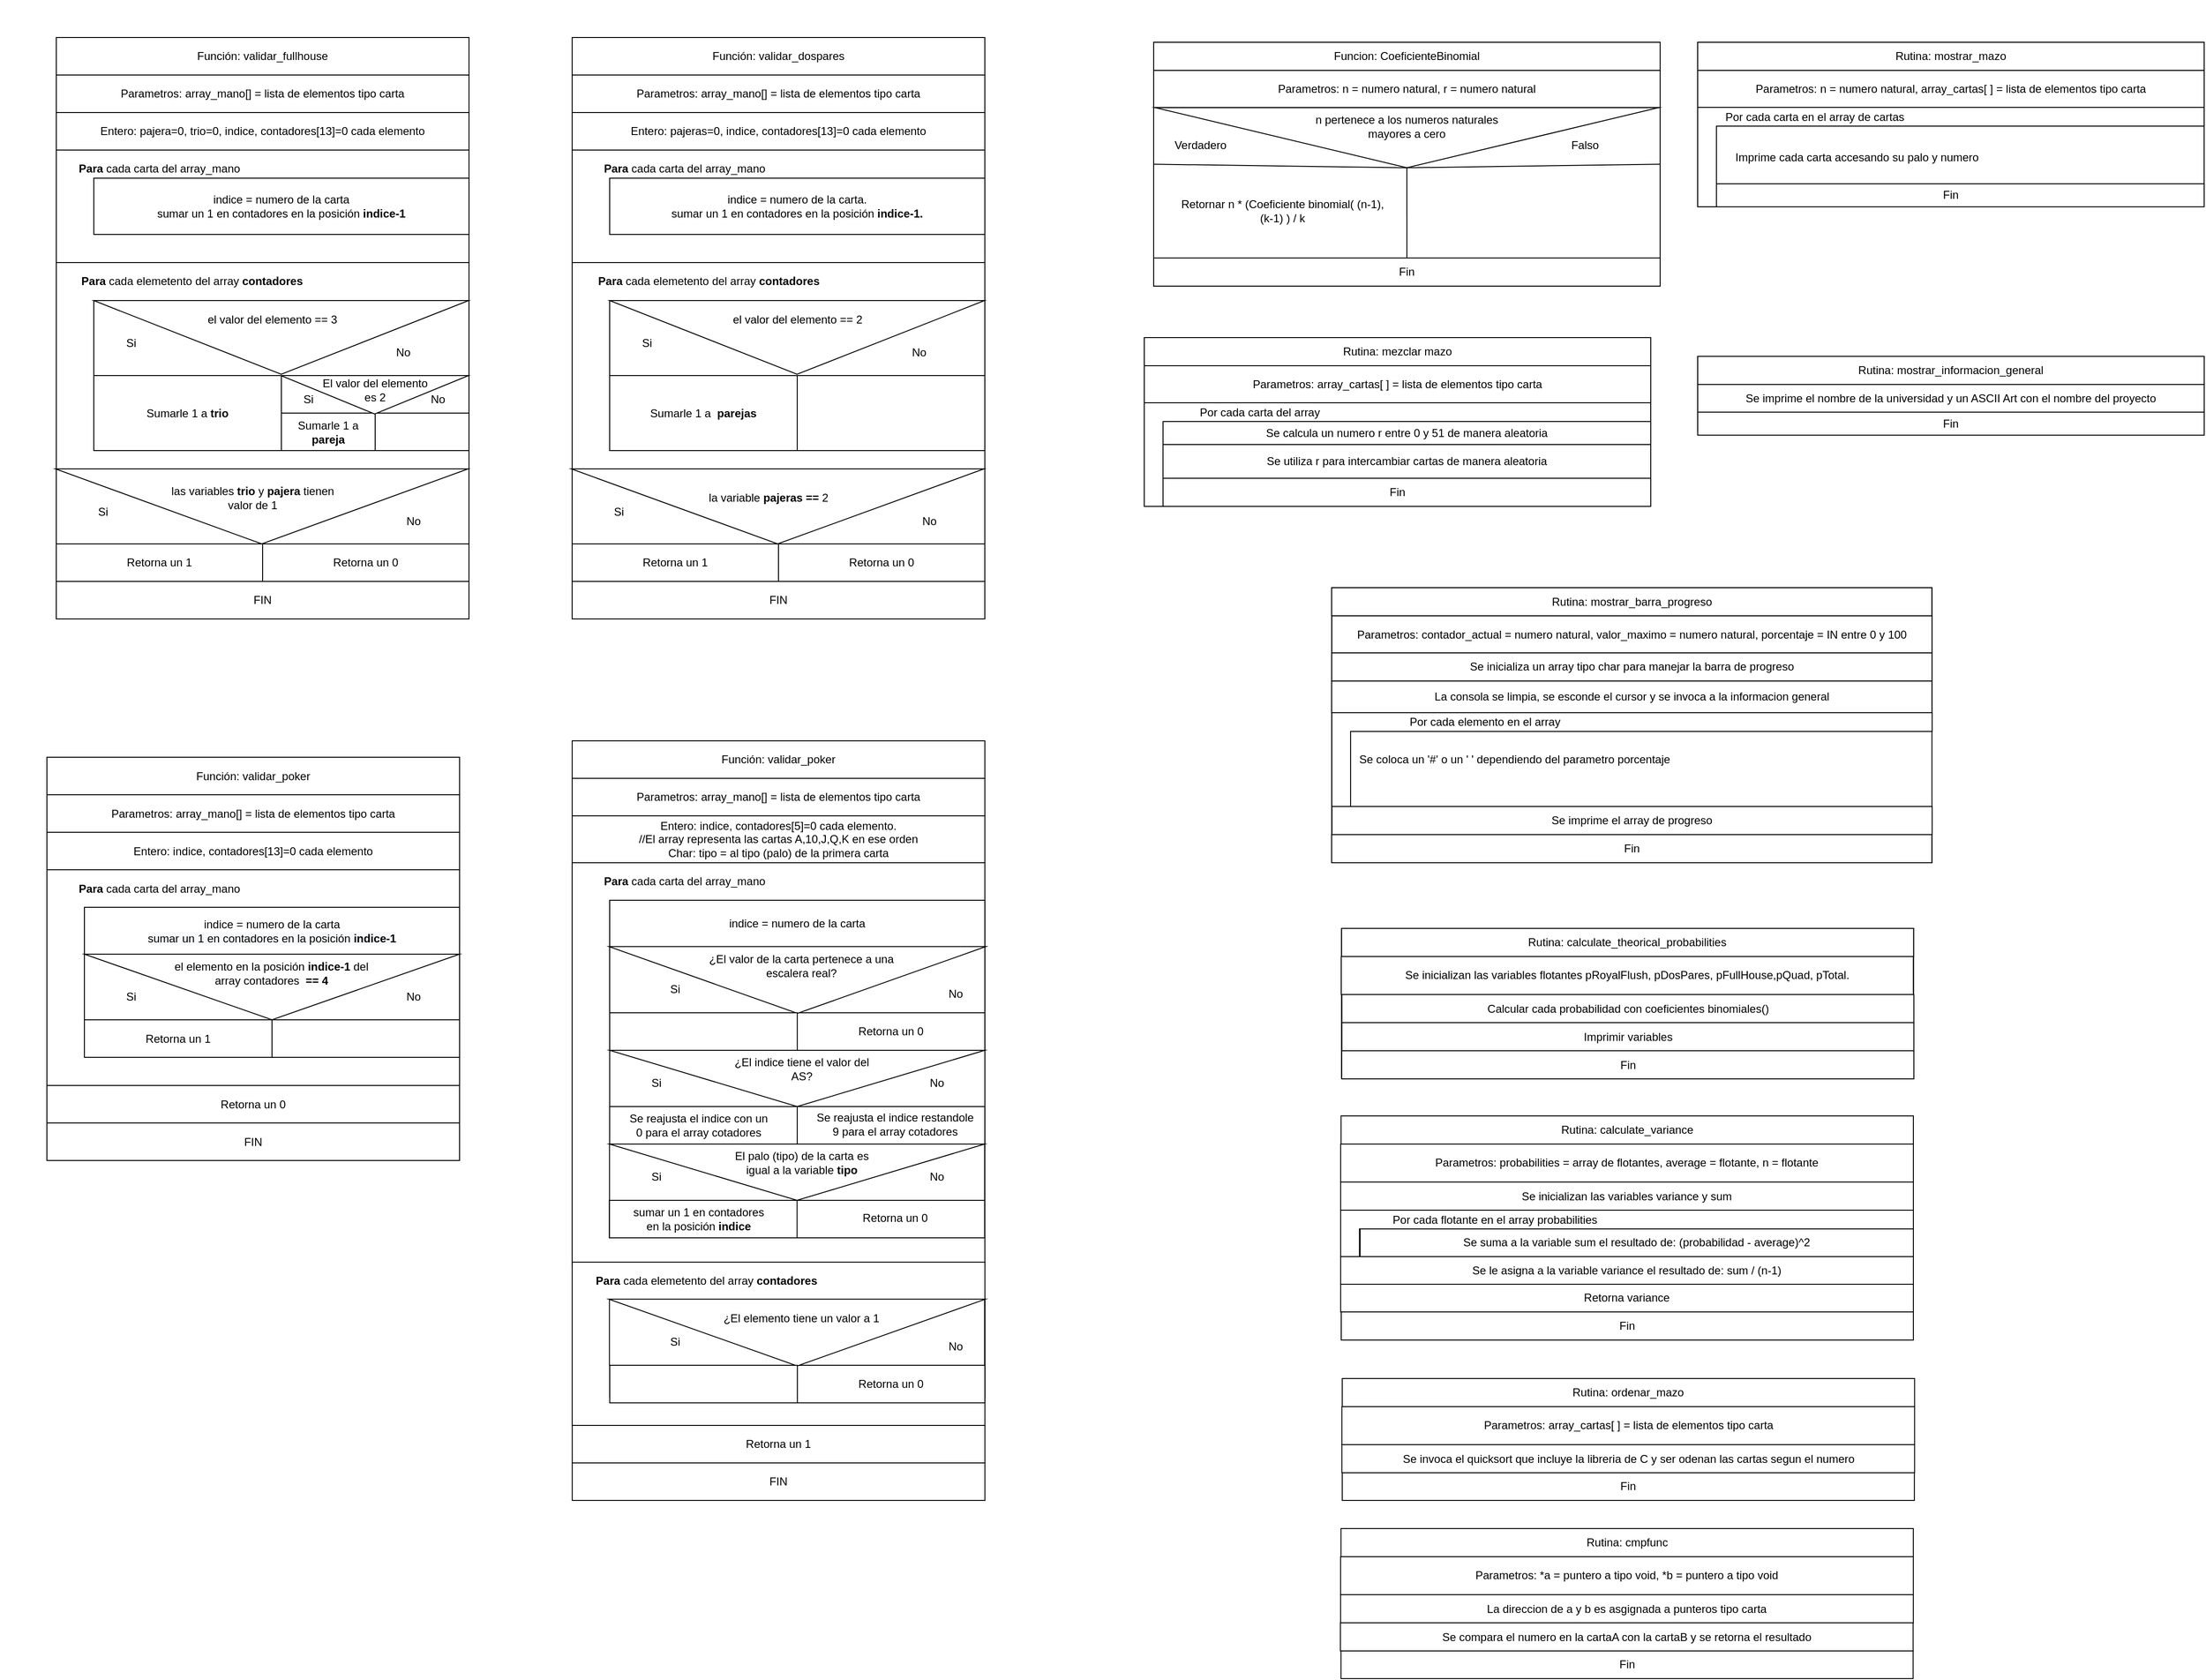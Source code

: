 <mxfile version="14.5.1" type="device" pages="2"><diagram id="0eQtMEpPPjjYKLgFw427" name="Page-1"><mxGraphModel dx="3037" dy="1372" grid="1" gridSize="10" guides="1" tooltips="1" connect="1" arrows="1" fold="1" page="1" pageScale="1" pageWidth="1200" pageHeight="1920" math="0" shadow="0"><root><mxCell id="0"/><mxCell id="1" parent="0"/><mxCell id="Of4qqPIvgbqgmTCUpp_D-3" value="" style="rounded=0;whiteSpace=wrap;html=1;" parent="1" vertex="1"><mxGeometry x="60" y="75.12" width="540" height="260" as="geometry"/></mxCell><mxCell id="Of4qqPIvgbqgmTCUpp_D-5" value="" style="triangle;whiteSpace=wrap;html=1;rotation=90;" parent="1" vertex="1"><mxGeometry x="297.91" y="-91.64" width="64.18" height="536.9" as="geometry"/></mxCell><mxCell id="Of4qqPIvgbqgmTCUpp_D-6" value="Funcion: CoeficienteBinomial" style="rounded=0;whiteSpace=wrap;html=1;" parent="1" vertex="1"><mxGeometry x="60.03" y="75.12" width="540" height="30" as="geometry"/></mxCell><mxCell id="Of4qqPIvgbqgmTCUpp_D-7" value="Parametros: n = numero natural, r = numero natural" style="rounded=0;whiteSpace=wrap;html=1;" parent="1" vertex="1"><mxGeometry x="60.03" y="105.12" width="540" height="39.5" as="geometry"/></mxCell><mxCell id="Of4qqPIvgbqgmTCUpp_D-9" value="" style="endArrow=none;html=1;exitX=1;exitY=0.5;exitDx=0;exitDy=0;entryX=0;entryY=0.5;entryDx=0;entryDy=0;" parent="1" source="Of4qqPIvgbqgmTCUpp_D-5" target="Of4qqPIvgbqgmTCUpp_D-3" edge="1"><mxGeometry width="50" height="50" relative="1" as="geometry"><mxPoint x="130.03" y="294.62" as="sourcePoint"/><mxPoint x="180.03" y="244.62" as="targetPoint"/></mxGeometry></mxCell><mxCell id="Of4qqPIvgbqgmTCUpp_D-10" value="" style="endArrow=none;html=1;exitX=1;exitY=0.5;exitDx=0;exitDy=0;entryX=1;entryY=0.5;entryDx=0;entryDy=0;" parent="1" source="Of4qqPIvgbqgmTCUpp_D-5" target="Of4qqPIvgbqgmTCUpp_D-3" edge="1"><mxGeometry width="50" height="50" relative="1" as="geometry"><mxPoint x="548.03" y="254.66" as="sourcePoint"/><mxPoint x="560.03" y="192.62" as="targetPoint"/></mxGeometry></mxCell><mxCell id="Of4qqPIvgbqgmTCUpp_D-11" value="&lt;span style=&quot;background-color: rgb(255 , 255 , 255)&quot;&gt;n pertenece a los numeros naturales mayores a cero&lt;/span&gt;" style="text;html=1;strokeColor=none;fillColor=none;align=center;verticalAlign=middle;whiteSpace=wrap;rounded=0;" parent="1" vertex="1"><mxGeometry x="220.03" y="154.62" width="220" height="20" as="geometry"/></mxCell><mxCell id="Of4qqPIvgbqgmTCUpp_D-12" value="Verdadero" style="text;html=1;strokeColor=none;fillColor=none;align=center;verticalAlign=middle;whiteSpace=wrap;rounded=0;" parent="1" vertex="1"><mxGeometry x="90.03" y="174.62" width="40" height="20" as="geometry"/></mxCell><mxCell id="Of4qqPIvgbqgmTCUpp_D-13" value="Falso" style="text;html=1;strokeColor=none;fillColor=none;align=center;verticalAlign=middle;whiteSpace=wrap;rounded=0;" parent="1" vertex="1"><mxGeometry x="500.03" y="174.62" width="40" height="20" as="geometry"/></mxCell><mxCell id="Of4qqPIvgbqgmTCUpp_D-15" value="Fin" style="rounded=0;whiteSpace=wrap;html=1;" parent="1" vertex="1"><mxGeometry x="60.03" y="305.12" width="540" height="30" as="geometry"/></mxCell><mxCell id="Of4qqPIvgbqgmTCUpp_D-16" value="" style="endArrow=none;html=1;targetPerimeterSpacing=3;entryX=1;entryY=0.5;entryDx=0;entryDy=0;" parent="1" target="Of4qqPIvgbqgmTCUpp_D-5" edge="1"><mxGeometry width="50" height="50" relative="1" as="geometry"><mxPoint x="330.03" y="304.62" as="sourcePoint"/><mxPoint x="330.03" y="204.62" as="targetPoint"/></mxGeometry></mxCell><mxCell id="Of4qqPIvgbqgmTCUpp_D-19" value="Retornar n * (Coeficiente binomial( (n-1), (k-1) ) / k" style="text;html=1;strokeColor=none;fillColor=none;align=center;verticalAlign=middle;whiteSpace=wrap;rounded=0;" parent="1" vertex="1"><mxGeometry x="80.03" y="224.62" width="235" height="60" as="geometry"/></mxCell><mxCell id="Of4qqPIvgbqgmTCUpp_D-20" value="" style="rounded=0;whiteSpace=wrap;html=1;" parent="1" vertex="1"><mxGeometry x="640.03" y="75.12" width="540" height="170" as="geometry"/></mxCell><mxCell id="Of4qqPIvgbqgmTCUpp_D-22" value="Rutina: mostrar_mazo" style="rounded=0;whiteSpace=wrap;html=1;" parent="1" vertex="1"><mxGeometry x="640.06" y="75.12" width="540" height="30" as="geometry"/></mxCell><mxCell id="Of4qqPIvgbqgmTCUpp_D-23" value="Parametros: n = numero natural, array_cartas[ ] = lista de elementos tipo carta" style="rounded=0;whiteSpace=wrap;html=1;" parent="1" vertex="1"><mxGeometry x="640.06" y="105.12" width="540" height="39.5" as="geometry"/></mxCell><mxCell id="Of4qqPIvgbqgmTCUpp_D-29" value="Fin" style="rounded=0;whiteSpace=wrap;html=1;" parent="1" vertex="1"><mxGeometry x="640.06" y="225.98" width="540" height="24.57" as="geometry"/></mxCell><mxCell id="Of4qqPIvgbqgmTCUpp_D-34" value="" style="shape=corner;whiteSpace=wrap;html=1;" parent="1" vertex="1"><mxGeometry x="640.06" y="144.55" width="539.97" height="106" as="geometry"/></mxCell><mxCell id="Of4qqPIvgbqgmTCUpp_D-37" value="Por cada carta en el array de cartas" style="text;html=1;strokeColor=none;fillColor=none;align=center;verticalAlign=middle;whiteSpace=wrap;rounded=0;" parent="1" vertex="1"><mxGeometry x="640.03" y="144.62" width="250" height="20" as="geometry"/></mxCell><mxCell id="Of4qqPIvgbqgmTCUpp_D-38" value="Imprime cada carta accesando su palo y numero" style="text;html=1;strokeColor=none;fillColor=none;align=center;verticalAlign=middle;whiteSpace=wrap;rounded=0;" parent="1" vertex="1"><mxGeometry x="660.03" y="187.55" width="300" height="20" as="geometry"/></mxCell><mxCell id="Of4qqPIvgbqgmTCUpp_D-39" value="" style="rounded=0;whiteSpace=wrap;html=1;" parent="1" vertex="1"><mxGeometry x="50" y="390" width="540" height="160" as="geometry"/></mxCell><mxCell id="Of4qqPIvgbqgmTCUpp_D-40" value="Rutina: mezclar mazo" style="rounded=0;whiteSpace=wrap;html=1;" parent="1" vertex="1"><mxGeometry x="50.03" y="390" width="540" height="30" as="geometry"/></mxCell><mxCell id="Of4qqPIvgbqgmTCUpp_D-41" value="Parametros: array_cartas[ ] = lista de elementos tipo carta" style="rounded=0;whiteSpace=wrap;html=1;" parent="1" vertex="1"><mxGeometry x="50.03" y="420" width="540" height="39.5" as="geometry"/></mxCell><mxCell id="Of4qqPIvgbqgmTCUpp_D-42" value="Fin" style="rounded=0;whiteSpace=wrap;html=1;" parent="1" vertex="1"><mxGeometry x="50.03" y="540" width="540" height="30" as="geometry"/></mxCell><mxCell id="Of4qqPIvgbqgmTCUpp_D-43" value="" style="shape=corner;whiteSpace=wrap;html=1;" parent="1" vertex="1"><mxGeometry x="50" y="459.5" width="539.97" height="110.5" as="geometry"/></mxCell><mxCell id="Of4qqPIvgbqgmTCUpp_D-44" value="Por cada carta del array&amp;nbsp;" style="text;html=1;strokeColor=none;fillColor=none;align=center;verticalAlign=middle;whiteSpace=wrap;rounded=0;" parent="1" vertex="1"><mxGeometry x="50" y="459.5" width="250" height="20" as="geometry"/></mxCell><mxCell id="Of4qqPIvgbqgmTCUpp_D-46" value="Se calcula un numero r entre 0 y 51 de manera aleatoria" style="rounded=0;whiteSpace=wrap;html=1;" parent="1" vertex="1"><mxGeometry x="70" y="479.5" width="520.03" height="24.57" as="geometry"/></mxCell><mxCell id="Of4qqPIvgbqgmTCUpp_D-47" value="Se utiliza r para intercambiar cartas de manera aleatoria" style="rounded=0;whiteSpace=wrap;html=1;" parent="1" vertex="1"><mxGeometry x="69.97" y="504.07" width="520.03" height="35.93" as="geometry"/></mxCell><mxCell id="Of4qqPIvgbqgmTCUpp_D-48" value="" style="rounded=0;whiteSpace=wrap;html=1;" parent="1" vertex="1"><mxGeometry x="640.06" y="410" width="540" height="80" as="geometry"/></mxCell><mxCell id="Of4qqPIvgbqgmTCUpp_D-49" value="Rutina: mostrar_informacion_general" style="rounded=0;whiteSpace=wrap;html=1;" parent="1" vertex="1"><mxGeometry x="640.09" y="410" width="540" height="30" as="geometry"/></mxCell><mxCell id="Of4qqPIvgbqgmTCUpp_D-51" value="Fin" style="rounded=0;whiteSpace=wrap;html=1;" parent="1" vertex="1"><mxGeometry x="640.09" y="469.5" width="540" height="24.57" as="geometry"/></mxCell><mxCell id="Of4qqPIvgbqgmTCUpp_D-56" value="Se imprime el nombre de la universidad y un ASCII Art con el nombre del proyecto" style="rounded=0;whiteSpace=wrap;html=1;" parent="1" vertex="1"><mxGeometry x="640.09" y="440" width="540" height="29.5" as="geometry"/></mxCell><mxCell id="Of4qqPIvgbqgmTCUpp_D-58" value="" style="rounded=0;whiteSpace=wrap;html=1;" parent="1" vertex="1"><mxGeometry x="249.88" y="656.76" width="639.94" height="293.24" as="geometry"/></mxCell><mxCell id="Of4qqPIvgbqgmTCUpp_D-60" value="Rutina: mostrar_barra_progreso" style="rounded=0;whiteSpace=wrap;html=1;" parent="1" vertex="1"><mxGeometry x="249.82" y="656.76" width="639.91" height="30" as="geometry"/></mxCell><mxCell id="Of4qqPIvgbqgmTCUpp_D-61" value="Parametros: contador_actual = numero natural, valor_maximo = numero natural, porcentaje = IN entre 0 y 100" style="rounded=0;whiteSpace=wrap;html=1;" parent="1" vertex="1"><mxGeometry x="249.97" y="686.76" width="639.91" height="39.5" as="geometry"/></mxCell><mxCell id="Of4qqPIvgbqgmTCUpp_D-67" value="Fin" style="rounded=0;whiteSpace=wrap;html=1;" parent="1" vertex="1"><mxGeometry x="249.82" y="920" width="639.91" height="30" as="geometry"/></mxCell><mxCell id="Of4qqPIvgbqgmTCUpp_D-70" value="Se inicializa un array tipo char para manejar la barra de progreso" style="rounded=0;whiteSpace=wrap;html=1;" parent="1" vertex="1"><mxGeometry x="249.88" y="726.26" width="640" height="30" as="geometry"/></mxCell><mxCell id="Of4qqPIvgbqgmTCUpp_D-71" value="" style="shape=corner;whiteSpace=wrap;html=1;" parent="1" vertex="1"><mxGeometry x="249.97" y="790" width="640.06" height="100" as="geometry"/></mxCell><mxCell id="Of4qqPIvgbqgmTCUpp_D-72" value="La consola se limpia, se esconde el cursor y se invoca a la informacion general" style="rounded=0;whiteSpace=wrap;html=1;" parent="1" vertex="1"><mxGeometry x="249.82" y="756.26" width="640" height="33.74" as="geometry"/></mxCell><mxCell id="Of4qqPIvgbqgmTCUpp_D-75" value="Por cada elemento en el array&amp;nbsp;" style="text;html=1;strokeColor=none;fillColor=none;align=center;verticalAlign=middle;whiteSpace=wrap;rounded=0;" parent="1" vertex="1"><mxGeometry x="259.82" y="790" width="309.91" height="20" as="geometry"/></mxCell><mxCell id="Of4qqPIvgbqgmTCUpp_D-76" value="Se coloca un '#' o un ' ' dependiendo del parametro porcentaje" style="text;html=1;strokeColor=none;fillColor=none;align=center;verticalAlign=middle;whiteSpace=wrap;rounded=0;" parent="1" vertex="1"><mxGeometry x="269.91" y="830" width="350" height="20" as="geometry"/></mxCell><mxCell id="Of4qqPIvgbqgmTCUpp_D-77" value="Se imprime el array de progreso" style="rounded=0;whiteSpace=wrap;html=1;" parent="1" vertex="1"><mxGeometry x="250.12" y="890" width="639.91" height="30" as="geometry"/></mxCell><mxCell id="Of4qqPIvgbqgmTCUpp_D-78" value="" style="rounded=0;whiteSpace=wrap;html=1;" parent="1" vertex="1"><mxGeometry x="260.3" y="1020" width="609.94" height="160" as="geometry"/></mxCell><mxCell id="Of4qqPIvgbqgmTCUpp_D-79" value="Rutina: calculate_theorical_probabilities" style="rounded=0;whiteSpace=wrap;html=1;" parent="1" vertex="1"><mxGeometry x="260.39" y="1020" width="609.85" height="30" as="geometry"/></mxCell><mxCell id="Of4qqPIvgbqgmTCUpp_D-81" value="Fin" style="rounded=0;whiteSpace=wrap;html=1;" parent="1" vertex="1"><mxGeometry x="260.54" y="1150.5" width="610" height="30" as="geometry"/></mxCell><mxCell id="Of4qqPIvgbqgmTCUpp_D-82" value="Se inicializan las variables flotantes&amp;nbsp;pRoyalFlush, pDosPares, pFullHouse,pQuad, pTotal." style="rounded=0;whiteSpace=wrap;html=1;" parent="1" vertex="1"><mxGeometry x="260.0" y="1050" width="609.94" height="40.5" as="geometry"/></mxCell><mxCell id="Of4qqPIvgbqgmTCUpp_D-87" value="Calcular cada probabilidad con coeficientes binomiales()" style="rounded=0;whiteSpace=wrap;html=1;" parent="1" vertex="1"><mxGeometry x="260.69" y="1090.5" width="609.85" height="30" as="geometry"/></mxCell><mxCell id="Of4qqPIvgbqgmTCUpp_D-89" value="Imprimir variables" style="rounded=0;whiteSpace=wrap;html=1;" parent="1" vertex="1"><mxGeometry x="260.69" y="1120.5" width="609.85" height="30" as="geometry"/></mxCell><mxCell id="PBriqDF6C1WN-hrRW8QH-1" value="Rutina: calculate_variance" style="rounded=0;whiteSpace=wrap;html=1;" parent="1" vertex="1"><mxGeometry x="259.79" y="1220" width="610.21" height="30" as="geometry"/></mxCell><mxCell id="PBriqDF6C1WN-hrRW8QH-2" value="Fin" style="rounded=0;whiteSpace=wrap;html=1;" parent="1" vertex="1"><mxGeometry x="260" y="1429" width="610" height="30" as="geometry"/></mxCell><mxCell id="PBriqDF6C1WN-hrRW8QH-3" value="Parametros: probabilities = array de flotantes, average = flotante, n = flotante" style="rounded=0;whiteSpace=wrap;html=1;" parent="1" vertex="1"><mxGeometry x="259.4" y="1250" width="610.6" height="40.5" as="geometry"/></mxCell><mxCell id="PBriqDF6C1WN-hrRW8QH-4" value="Se inicializan las variables variance y sum" style="rounded=0;whiteSpace=wrap;html=1;" parent="1" vertex="1"><mxGeometry x="259.4" y="1290.5" width="610.6" height="30" as="geometry"/></mxCell><mxCell id="PBriqDF6C1WN-hrRW8QH-5" value="" style="shape=corner;whiteSpace=wrap;html=1;" parent="1" vertex="1"><mxGeometry x="259.4" y="1320.5" width="610.6" height="49.5" as="geometry"/></mxCell><mxCell id="PBriqDF6C1WN-hrRW8QH-6" value="Por cada flotante en el array probabilities" style="text;html=1;strokeColor=none;fillColor=none;align=center;verticalAlign=middle;whiteSpace=wrap;rounded=0;" parent="1" vertex="1"><mxGeometry x="269.25" y="1320.5" width="309.91" height="20" as="geometry"/></mxCell><mxCell id="PBriqDF6C1WN-hrRW8QH-7" value="Se suma a la variable sum el resultado de: (probabilidad - average)^2" style="rounded=0;whiteSpace=wrap;html=1;" parent="1" vertex="1"><mxGeometry x="280.18" y="1340.5" width="589.82" height="29.5" as="geometry"/></mxCell><mxCell id="PBriqDF6C1WN-hrRW8QH-8" value="Se le asigna a la variable variance el resultado de: sum / (n-1)" style="rounded=0;whiteSpace=wrap;html=1;" parent="1" vertex="1"><mxGeometry x="259.4" y="1370" width="610.6" height="29.5" as="geometry"/></mxCell><mxCell id="PBriqDF6C1WN-hrRW8QH-9" value="Retorna variance" style="rounded=0;whiteSpace=wrap;html=1;" parent="1" vertex="1"><mxGeometry x="259.4" y="1399.5" width="610.6" height="29.5" as="geometry"/></mxCell><mxCell id="LAXrY13YZry_zo3BgnFg-1" value="Función: validar_fullhouse" style="rounded=0;whiteSpace=wrap;html=1;" vertex="1" parent="1"><mxGeometry x="-1109.97" y="70" width="440" height="40" as="geometry"/></mxCell><mxCell id="LAXrY13YZry_zo3BgnFg-2" value="Parametros: array_mano[] = lista de elementos tipo carta" style="rounded=0;whiteSpace=wrap;html=1;" vertex="1" parent="1"><mxGeometry x="-1109.97" y="110" width="440" height="40" as="geometry"/></mxCell><mxCell id="LAXrY13YZry_zo3BgnFg-3" value="Entero: pajera=0, trio=0, indice, contadores[13]=0 cada elemento" style="rounded=0;whiteSpace=wrap;html=1;" vertex="1" parent="1"><mxGeometry x="-1109.97" y="150" width="440" height="40" as="geometry"/></mxCell><mxCell id="LAXrY13YZry_zo3BgnFg-4" value="" style="rounded=0;whiteSpace=wrap;html=1;" vertex="1" parent="1"><mxGeometry x="-1109.97" y="190" width="440" height="120" as="geometry"/></mxCell><mxCell id="LAXrY13YZry_zo3BgnFg-5" value="indice = numero de la carta&lt;br&gt;sumar un 1 en contadores en la posición &lt;b&gt;indice-1&lt;/b&gt;" style="rounded=0;whiteSpace=wrap;html=1;" vertex="1" parent="1"><mxGeometry x="-1069.97" y="220" width="400" height="60" as="geometry"/></mxCell><mxCell id="LAXrY13YZry_zo3BgnFg-6" value="&lt;b&gt;Para &lt;/b&gt;cada carta del array_mano" style="text;html=1;strokeColor=none;fillColor=none;align=center;verticalAlign=middle;whiteSpace=wrap;rounded=0;" vertex="1" parent="1"><mxGeometry x="-1104.98" y="200" width="209.97" height="20" as="geometry"/></mxCell><mxCell id="LAXrY13YZry_zo3BgnFg-7" value="" style="rounded=0;whiteSpace=wrap;html=1;" vertex="1" parent="1"><mxGeometry x="-1109.97" y="310" width="440" height="220" as="geometry"/></mxCell><mxCell id="LAXrY13YZry_zo3BgnFg-8" value="&lt;b&gt;Para &lt;/b&gt;cada elemetento del array &lt;b&gt;contadores&amp;nbsp;&lt;/b&gt;" style="text;html=1;strokeColor=none;fillColor=none;align=center;verticalAlign=middle;whiteSpace=wrap;rounded=0;" vertex="1" parent="1"><mxGeometry x="-1086.36" y="320" width="245.48" height="20" as="geometry"/></mxCell><mxCell id="LAXrY13YZry_zo3BgnFg-9" value="" style="rounded=0;whiteSpace=wrap;html=1;" vertex="1" parent="1"><mxGeometry x="-1070" y="350.5" width="400" height="160" as="geometry"/></mxCell><mxCell id="LAXrY13YZry_zo3BgnFg-10" value="" style="rounded=0;whiteSpace=wrap;html=1;" vertex="1" parent="1"><mxGeometry x="-1070" y="350.5" width="400" height="80" as="geometry"/></mxCell><mxCell id="LAXrY13YZry_zo3BgnFg-11" value="" style="triangle;whiteSpace=wrap;html=1;rotation=90;" vertex="1" parent="1"><mxGeometry x="-909.45" y="190" width="78.57" height="399.62" as="geometry"/></mxCell><mxCell id="LAXrY13YZry_zo3BgnFg-12" value="el valor del elemento&lt;b&gt;&amp;nbsp;&lt;/b&gt;== 3" style="text;html=1;strokeColor=none;fillColor=none;align=center;verticalAlign=middle;whiteSpace=wrap;rounded=0;" vertex="1" parent="1"><mxGeometry x="-968.67" y="360.5" width="178.67" height="20" as="geometry"/></mxCell><mxCell id="LAXrY13YZry_zo3BgnFg-13" value="Si" style="text;html=1;strokeColor=none;fillColor=none;align=center;verticalAlign=middle;whiteSpace=wrap;rounded=0;" vertex="1" parent="1"><mxGeometry x="-1040" y="390.5" width="20" height="10" as="geometry"/></mxCell><mxCell id="LAXrY13YZry_zo3BgnFg-14" value="Sumarle 1 a &lt;b&gt;trio&lt;/b&gt;" style="rounded=0;whiteSpace=wrap;html=1;" vertex="1" parent="1"><mxGeometry x="-1070" y="430.5" width="200" height="80" as="geometry"/></mxCell><mxCell id="LAXrY13YZry_zo3BgnFg-15" value="" style="rounded=0;whiteSpace=wrap;html=1;" vertex="1" parent="1"><mxGeometry x="-870" y="470.5" width="200" height="40" as="geometry"/></mxCell><mxCell id="LAXrY13YZry_zo3BgnFg-16" value="Sumarle 1 a &lt;b&gt;pareja&lt;/b&gt;" style="rounded=0;whiteSpace=wrap;html=1;" vertex="1" parent="1"><mxGeometry x="-870" y="470.5" width="100" height="40" as="geometry"/></mxCell><mxCell id="LAXrY13YZry_zo3BgnFg-17" value="" style="triangle;whiteSpace=wrap;html=1;rotation=90;" vertex="1" parent="1"><mxGeometry x="-791" y="351" width="41.03" height="200" as="geometry"/></mxCell><mxCell id="LAXrY13YZry_zo3BgnFg-18" value="El valor del elemento es 2" style="text;html=1;strokeColor=none;fillColor=none;align=center;verticalAlign=middle;whiteSpace=wrap;rounded=0;" vertex="1" parent="1"><mxGeometry x="-833.44" y="431.5" width="125.92" height="29" as="geometry"/></mxCell><mxCell id="LAXrY13YZry_zo3BgnFg-19" value="Si" style="text;html=1;strokeColor=none;fillColor=none;align=center;verticalAlign=middle;whiteSpace=wrap;rounded=0;" vertex="1" parent="1"><mxGeometry x="-850.88" y="450.5" width="20" height="10" as="geometry"/></mxCell><mxCell id="LAXrY13YZry_zo3BgnFg-20" value="No" style="text;html=1;strokeColor=none;fillColor=none;align=center;verticalAlign=middle;whiteSpace=wrap;rounded=0;" vertex="1" parent="1"><mxGeometry x="-713.07" y="450.5" width="20" height="10" as="geometry"/></mxCell><mxCell id="LAXrY13YZry_zo3BgnFg-21" value="No" style="text;html=1;strokeColor=none;fillColor=none;align=center;verticalAlign=middle;whiteSpace=wrap;rounded=0;" vertex="1" parent="1"><mxGeometry x="-749.97" y="400.5" width="20" height="10" as="geometry"/></mxCell><mxCell id="LAXrY13YZry_zo3BgnFg-22" value="" style="rounded=0;whiteSpace=wrap;html=1;" vertex="1" parent="1"><mxGeometry x="-1110" y="530" width="440" height="120" as="geometry"/></mxCell><mxCell id="LAXrY13YZry_zo3BgnFg-23" value="" style="triangle;whiteSpace=wrap;html=1;rotation=90;" vertex="1" parent="1"><mxGeometry x="-930.88" y="350" width="80" height="440" as="geometry"/></mxCell><mxCell id="LAXrY13YZry_zo3BgnFg-24" value="Retorna un 1" style="rounded=0;whiteSpace=wrap;html=1;" vertex="1" parent="1"><mxGeometry x="-1110" y="610" width="220" height="40" as="geometry"/></mxCell><mxCell id="LAXrY13YZry_zo3BgnFg-25" value="Retorna un 0" style="rounded=0;whiteSpace=wrap;html=1;" vertex="1" parent="1"><mxGeometry x="-890" y="610" width="220" height="40" as="geometry"/></mxCell><mxCell id="LAXrY13YZry_zo3BgnFg-26" value="las variables &lt;b&gt;trio &lt;/b&gt;y &lt;b&gt;pajera &lt;/b&gt;tienen valor de 1" style="text;html=1;strokeColor=none;fillColor=none;align=center;verticalAlign=middle;whiteSpace=wrap;rounded=0;" vertex="1" parent="1"><mxGeometry x="-990" y="550.5" width="178.67" height="20" as="geometry"/></mxCell><mxCell id="LAXrY13YZry_zo3BgnFg-27" value="Si" style="text;html=1;strokeColor=none;fillColor=none;align=center;verticalAlign=middle;whiteSpace=wrap;rounded=0;" vertex="1" parent="1"><mxGeometry x="-1070" y="570.5" width="20" height="10" as="geometry"/></mxCell><mxCell id="LAXrY13YZry_zo3BgnFg-28" value="No" style="text;html=1;strokeColor=none;fillColor=none;align=center;verticalAlign=middle;whiteSpace=wrap;rounded=0;" vertex="1" parent="1"><mxGeometry x="-739" y="580.5" width="20" height="10" as="geometry"/></mxCell><mxCell id="LAXrY13YZry_zo3BgnFg-29" value="FIN" style="rounded=0;whiteSpace=wrap;html=1;" vertex="1" parent="1"><mxGeometry x="-1110" y="650" width="440" height="40" as="geometry"/></mxCell><mxCell id="LAXrY13YZry_zo3BgnFg-30" value="Función:&amp;nbsp;validar_dospares" style="rounded=0;whiteSpace=wrap;html=1;" vertex="1" parent="1"><mxGeometry x="-559.97" y="70" width="440" height="40" as="geometry"/></mxCell><mxCell id="LAXrY13YZry_zo3BgnFg-31" value="Parametros: array_mano[] = lista de elementos tipo carta" style="rounded=0;whiteSpace=wrap;html=1;" vertex="1" parent="1"><mxGeometry x="-559.97" y="110" width="440" height="40" as="geometry"/></mxCell><mxCell id="LAXrY13YZry_zo3BgnFg-32" value="Entero: pajeras=0, indice, contadores[13]=0 cada elemento" style="rounded=0;whiteSpace=wrap;html=1;" vertex="1" parent="1"><mxGeometry x="-559.97" y="150" width="440" height="40" as="geometry"/></mxCell><mxCell id="LAXrY13YZry_zo3BgnFg-33" value="" style="rounded=0;whiteSpace=wrap;html=1;" vertex="1" parent="1"><mxGeometry x="-559.97" y="190" width="440" height="120" as="geometry"/></mxCell><mxCell id="LAXrY13YZry_zo3BgnFg-34" value="indice = numero de la carta.&lt;br&gt;sumar un 1 en contadores en la posición&amp;nbsp;&lt;b&gt;indice-1.&lt;/b&gt;" style="rounded=0;whiteSpace=wrap;html=1;" vertex="1" parent="1"><mxGeometry x="-519.97" y="220" width="400" height="60" as="geometry"/></mxCell><mxCell id="LAXrY13YZry_zo3BgnFg-35" value="&lt;b&gt;Para&amp;nbsp;&lt;/b&gt;cada carta del array_mano" style="text;html=1;strokeColor=none;fillColor=none;align=center;verticalAlign=middle;whiteSpace=wrap;rounded=0;" vertex="1" parent="1"><mxGeometry x="-560" y="200" width="240.03" height="20" as="geometry"/></mxCell><mxCell id="LAXrY13YZry_zo3BgnFg-36" value="" style="rounded=0;whiteSpace=wrap;html=1;" vertex="1" parent="1"><mxGeometry x="-559.97" y="310" width="440" height="220" as="geometry"/></mxCell><mxCell id="LAXrY13YZry_zo3BgnFg-37" value="&lt;b&gt;Para&amp;nbsp;&lt;/b&gt;cada elemetento del array&amp;nbsp;&lt;b&gt;contadores&amp;nbsp;&lt;/b&gt;" style="text;html=1;strokeColor=none;fillColor=none;align=center;verticalAlign=middle;whiteSpace=wrap;rounded=0;" vertex="1" parent="1"><mxGeometry x="-545.48" y="320" width="265.48" height="20" as="geometry"/></mxCell><mxCell id="LAXrY13YZry_zo3BgnFg-38" value="" style="rounded=0;whiteSpace=wrap;html=1;" vertex="1" parent="1"><mxGeometry x="-520" y="350.5" width="400" height="160" as="geometry"/></mxCell><mxCell id="LAXrY13YZry_zo3BgnFg-39" value="" style="rounded=0;whiteSpace=wrap;html=1;" vertex="1" parent="1"><mxGeometry x="-520" y="350.5" width="400" height="80" as="geometry"/></mxCell><mxCell id="LAXrY13YZry_zo3BgnFg-40" value="" style="triangle;whiteSpace=wrap;html=1;rotation=90;" vertex="1" parent="1"><mxGeometry x="-359.45" y="190" width="78.57" height="399.62" as="geometry"/></mxCell><mxCell id="LAXrY13YZry_zo3BgnFg-41" value="el valor del elemento&lt;b&gt;&amp;nbsp;&lt;/b&gt;== 2" style="text;html=1;strokeColor=none;fillColor=none;align=center;verticalAlign=middle;whiteSpace=wrap;rounded=0;" vertex="1" parent="1"><mxGeometry x="-409.31" y="360.5" width="178.67" height="20" as="geometry"/></mxCell><mxCell id="LAXrY13YZry_zo3BgnFg-42" value="Si" style="text;html=1;strokeColor=none;fillColor=none;align=center;verticalAlign=middle;whiteSpace=wrap;rounded=0;" vertex="1" parent="1"><mxGeometry x="-490" y="390.5" width="20" height="10" as="geometry"/></mxCell><mxCell id="LAXrY13YZry_zo3BgnFg-43" value="Sumarle 1 a&amp;nbsp;&lt;b&gt;&amp;nbsp;parejas&lt;/b&gt;" style="rounded=0;whiteSpace=wrap;html=1;" vertex="1" parent="1"><mxGeometry x="-520" y="430.5" width="200" height="80" as="geometry"/></mxCell><mxCell id="LAXrY13YZry_zo3BgnFg-44" value="No" style="text;html=1;strokeColor=none;fillColor=none;align=center;verticalAlign=middle;whiteSpace=wrap;rounded=0;" vertex="1" parent="1"><mxGeometry x="-199.97" y="400.5" width="20" height="10" as="geometry"/></mxCell><mxCell id="LAXrY13YZry_zo3BgnFg-45" value="" style="rounded=0;whiteSpace=wrap;html=1;" vertex="1" parent="1"><mxGeometry x="-560" y="530" width="440" height="120" as="geometry"/></mxCell><mxCell id="LAXrY13YZry_zo3BgnFg-46" value="" style="triangle;whiteSpace=wrap;html=1;rotation=90;" vertex="1" parent="1"><mxGeometry x="-380.88" y="350" width="80" height="440" as="geometry"/></mxCell><mxCell id="LAXrY13YZry_zo3BgnFg-47" value="Retorna un 1" style="rounded=0;whiteSpace=wrap;html=1;" vertex="1" parent="1"><mxGeometry x="-560" y="610" width="220" height="40" as="geometry"/></mxCell><mxCell id="LAXrY13YZry_zo3BgnFg-48" value="Retorna un 0" style="rounded=0;whiteSpace=wrap;html=1;" vertex="1" parent="1"><mxGeometry x="-340" y="610" width="220" height="40" as="geometry"/></mxCell><mxCell id="LAXrY13YZry_zo3BgnFg-49" value="la variable&amp;nbsp;&lt;b&gt;pajeras ==&amp;nbsp;&lt;/b&gt;2" style="text;html=1;strokeColor=none;fillColor=none;align=center;verticalAlign=middle;whiteSpace=wrap;rounded=0;" vertex="1" parent="1"><mxGeometry x="-440" y="550.5" width="178.67" height="20" as="geometry"/></mxCell><mxCell id="LAXrY13YZry_zo3BgnFg-50" value="Si" style="text;html=1;strokeColor=none;fillColor=none;align=center;verticalAlign=middle;whiteSpace=wrap;rounded=0;" vertex="1" parent="1"><mxGeometry x="-520" y="570.5" width="20" height="10" as="geometry"/></mxCell><mxCell id="LAXrY13YZry_zo3BgnFg-51" value="No" style="text;html=1;strokeColor=none;fillColor=none;align=center;verticalAlign=middle;whiteSpace=wrap;rounded=0;" vertex="1" parent="1"><mxGeometry x="-189" y="580.5" width="20" height="10" as="geometry"/></mxCell><mxCell id="LAXrY13YZry_zo3BgnFg-52" value="FIN" style="rounded=0;whiteSpace=wrap;html=1;" vertex="1" parent="1"><mxGeometry x="-560" y="650" width="440" height="40" as="geometry"/></mxCell><mxCell id="LAXrY13YZry_zo3BgnFg-53" value="Función:&amp;nbsp;validar_poker" style="rounded=0;whiteSpace=wrap;html=1;" vertex="1" parent="1"><mxGeometry x="-1119.98" y="837.5" width="440" height="40" as="geometry"/></mxCell><mxCell id="LAXrY13YZry_zo3BgnFg-54" value="Parametros: array_mano[] = lista de elementos tipo carta" style="rounded=0;whiteSpace=wrap;html=1;" vertex="1" parent="1"><mxGeometry x="-1119.98" y="877.5" width="440" height="40" as="geometry"/></mxCell><mxCell id="LAXrY13YZry_zo3BgnFg-55" value="Entero: indice, contadores[13]=0 cada elemento" style="rounded=0;whiteSpace=wrap;html=1;align=center;" vertex="1" parent="1"><mxGeometry x="-1119.98" y="917.5" width="440" height="40" as="geometry"/></mxCell><mxCell id="LAXrY13YZry_zo3BgnFg-56" value="" style="rounded=0;whiteSpace=wrap;html=1;" vertex="1" parent="1"><mxGeometry x="-1119.98" y="957.5" width="440" height="230" as="geometry"/></mxCell><mxCell id="LAXrY13YZry_zo3BgnFg-57" value="" style="rounded=0;whiteSpace=wrap;html=1;" vertex="1" parent="1"><mxGeometry x="-1079.98" y="997.5" width="400" height="160" as="geometry"/></mxCell><mxCell id="LAXrY13YZry_zo3BgnFg-58" value="&lt;b&gt;Para&amp;nbsp;&lt;/b&gt;cada carta del array_mano" style="text;html=1;strokeColor=none;fillColor=none;align=center;verticalAlign=middle;whiteSpace=wrap;rounded=0;" vertex="1" parent="1"><mxGeometry x="-1120.01" y="967.5" width="240.03" height="20" as="geometry"/></mxCell><mxCell id="LAXrY13YZry_zo3BgnFg-59" value="" style="rounded=0;whiteSpace=wrap;html=1;" vertex="1" parent="1"><mxGeometry x="-1080.01" y="1047.5" width="400" height="70" as="geometry"/></mxCell><mxCell id="LAXrY13YZry_zo3BgnFg-60" value="" style="triangle;whiteSpace=wrap;html=1;rotation=90;" vertex="1" parent="1"><mxGeometry x="-915.01" y="882.5" width="70" height="400" as="geometry"/></mxCell><mxCell id="LAXrY13YZry_zo3BgnFg-61" value="Retorna un 1" style="rounded=0;whiteSpace=wrap;html=1;" vertex="1" parent="1"><mxGeometry x="-1080.01" y="1117.5" width="200" height="40" as="geometry"/></mxCell><mxCell id="LAXrY13YZry_zo3BgnFg-62" value="el elemento en la posición &lt;b&gt;indice-1&lt;/b&gt;&amp;nbsp;del array contadores&amp;nbsp;&lt;b&gt;&amp;nbsp;== 4&lt;/b&gt;" style="text;html=1;strokeColor=none;fillColor=none;align=center;verticalAlign=middle;whiteSpace=wrap;rounded=0;" vertex="1" parent="1"><mxGeometry x="-984.64" y="1057.5" width="209.33" height="20" as="geometry"/></mxCell><mxCell id="LAXrY13YZry_zo3BgnFg-63" value="Si" style="text;html=1;strokeColor=none;fillColor=none;align=center;verticalAlign=middle;whiteSpace=wrap;rounded=0;" vertex="1" parent="1"><mxGeometry x="-1040.01" y="1087.5" width="20" height="10" as="geometry"/></mxCell><mxCell id="LAXrY13YZry_zo3BgnFg-64" value="No" style="text;html=1;strokeColor=none;fillColor=none;align=center;verticalAlign=middle;whiteSpace=wrap;rounded=0;" vertex="1" parent="1"><mxGeometry x="-739.01" y="1087.5" width="20" height="10" as="geometry"/></mxCell><mxCell id="LAXrY13YZry_zo3BgnFg-65" value="Retorna un 0" style="rounded=0;whiteSpace=wrap;html=1;" vertex="1" parent="1"><mxGeometry x="-1120.01" y="1187.5" width="440" height="40" as="geometry"/></mxCell><mxCell id="LAXrY13YZry_zo3BgnFg-66" value="" style="rounded=0;whiteSpace=wrap;html=1;" vertex="1" parent="1"><mxGeometry x="-1079.98" y="997.5" width="399.97" height="50" as="geometry"/></mxCell><mxCell id="LAXrY13YZry_zo3BgnFg-67" value="indice = numero de la carta&lt;br style=&quot;color: rgb(0 , 0 , 0) ; font-family: &amp;#34;helvetica&amp;#34; ; font-size: 12px ; font-style: normal ; font-weight: 400 ; letter-spacing: normal ; text-align: center ; text-indent: 0px ; text-transform: none ; word-spacing: 0px ; background-color: rgb(248 , 249 , 250)&quot;&gt;&lt;span style=&quot;color: rgb(0 , 0 , 0) ; font-family: &amp;#34;helvetica&amp;#34; ; font-size: 12px ; font-style: normal ; font-weight: 400 ; letter-spacing: normal ; text-align: center ; text-indent: 0px ; text-transform: none ; word-spacing: 0px ; background-color: rgb(248 , 249 , 250) ; display: inline ; float: none&quot;&gt;sumar un 1 en contadores en la posición&lt;span&gt;&amp;nbsp;&lt;/span&gt;&lt;/span&gt;&lt;b style=&quot;color: rgb(0 , 0 , 0) ; font-family: &amp;#34;helvetica&amp;#34; ; font-size: 12px ; font-style: normal ; letter-spacing: normal ; text-align: center ; text-indent: 0px ; text-transform: none ; word-spacing: 0px ; background-color: rgb(248 , 249 , 250)&quot;&gt;indice-1&lt;/b&gt;" style="text;html=1;strokeColor=none;fillColor=none;align=center;verticalAlign=middle;whiteSpace=wrap;rounded=0;" vertex="1" parent="1"><mxGeometry x="-1030.01" y="1005" width="300" height="35" as="geometry"/></mxCell><mxCell id="LAXrY13YZry_zo3BgnFg-68" value="FIN" style="rounded=0;whiteSpace=wrap;html=1;" vertex="1" parent="1"><mxGeometry x="-1120.01" y="1227.5" width="440" height="40" as="geometry"/></mxCell><mxCell id="LAXrY13YZry_zo3BgnFg-69" value="Función:&amp;nbsp;validar_poker" style="rounded=0;whiteSpace=wrap;html=1;" vertex="1" parent="1"><mxGeometry x="-559.94" y="820" width="440" height="40" as="geometry"/></mxCell><mxCell id="LAXrY13YZry_zo3BgnFg-70" value="Parametros: array_mano[] = lista de elementos tipo carta" style="rounded=0;whiteSpace=wrap;html=1;" vertex="1" parent="1"><mxGeometry x="-559.94" y="860" width="440" height="40" as="geometry"/></mxCell><mxCell id="LAXrY13YZry_zo3BgnFg-71" value="Entero: indice, contadores[5]=0 cada elemento.&lt;br&gt;//El array representa las cartas A,10,J,Q,K en ese orden&lt;br&gt;Char: tipo = al tipo (palo) de la primera carta" style="rounded=0;whiteSpace=wrap;html=1;align=center;" vertex="1" parent="1"><mxGeometry x="-559.94" y="900" width="440" height="50" as="geometry"/></mxCell><mxCell id="LAXrY13YZry_zo3BgnFg-72" value="" style="rounded=0;whiteSpace=wrap;html=1;" vertex="1" parent="1"><mxGeometry x="-560" y="950" width="440.06" height="430" as="geometry"/></mxCell><mxCell id="LAXrY13YZry_zo3BgnFg-73" value="" style="rounded=0;whiteSpace=wrap;html=1;" vertex="1" parent="1"><mxGeometry x="-519.94" y="990" width="400" height="260" as="geometry"/></mxCell><mxCell id="LAXrY13YZry_zo3BgnFg-74" value="&lt;b&gt;Para&amp;nbsp;&lt;/b&gt;cada carta del array_mano" style="text;html=1;strokeColor=none;fillColor=none;align=center;verticalAlign=middle;whiteSpace=wrap;rounded=0;" vertex="1" parent="1"><mxGeometry x="-559.97" y="960" width="240.03" height="20" as="geometry"/></mxCell><mxCell id="LAXrY13YZry_zo3BgnFg-75" value="" style="rounded=0;whiteSpace=wrap;html=1;" vertex="1" parent="1"><mxGeometry x="-519.97" y="1040" width="400" height="70" as="geometry"/></mxCell><mxCell id="LAXrY13YZry_zo3BgnFg-76" value="Retorna un 0" style="rounded=0;whiteSpace=wrap;html=1;" vertex="1" parent="1"><mxGeometry x="-320" y="1110" width="200" height="40" as="geometry"/></mxCell><mxCell id="LAXrY13YZry_zo3BgnFg-77" value="Si" style="text;html=1;strokeColor=none;fillColor=none;align=center;verticalAlign=middle;whiteSpace=wrap;rounded=0;" vertex="1" parent="1"><mxGeometry x="-460" y="1080" width="20" height="10" as="geometry"/></mxCell><mxCell id="LAXrY13YZry_zo3BgnFg-78" value="No" style="text;html=1;strokeColor=none;fillColor=none;align=center;verticalAlign=middle;whiteSpace=wrap;rounded=0;" vertex="1" parent="1"><mxGeometry x="-160.67" y="1085" width="20" height="10" as="geometry"/></mxCell><mxCell id="LAXrY13YZry_zo3BgnFg-79" value="" style="rounded=0;whiteSpace=wrap;html=1;" vertex="1" parent="1"><mxGeometry x="-519.94" y="990" width="399.97" height="50" as="geometry"/></mxCell><mxCell id="LAXrY13YZry_zo3BgnFg-80" value="indice = numero de la carta" style="text;html=1;strokeColor=none;fillColor=none;align=center;verticalAlign=middle;whiteSpace=wrap;rounded=0;" vertex="1" parent="1"><mxGeometry x="-470.16" y="1000" width="300" height="30" as="geometry"/></mxCell><mxCell id="LAXrY13YZry_zo3BgnFg-81" value="" style="rounded=0;whiteSpace=wrap;html=1;" vertex="1" parent="1"><mxGeometry x="-520" y="1210" width="400" height="40" as="geometry"/></mxCell><mxCell id="LAXrY13YZry_zo3BgnFg-82" value="" style="triangle;whiteSpace=wrap;html=1;rotation=90;" vertex="1" parent="1"><mxGeometry x="-350.06" y="980" width="60" height="400" as="geometry"/></mxCell><mxCell id="LAXrY13YZry_zo3BgnFg-83" value="¿El indice tiene el valor del AS?" style="text;html=1;strokeColor=none;fillColor=none;align=center;verticalAlign=middle;whiteSpace=wrap;rounded=0;" vertex="1" parent="1"><mxGeometry x="-390.33" y="1160" width="150" height="20" as="geometry"/></mxCell><mxCell id="LAXrY13YZry_zo3BgnFg-84" value="Si" style="text;html=1;strokeColor=none;fillColor=none;align=center;verticalAlign=middle;whiteSpace=wrap;rounded=0;" vertex="1" parent="1"><mxGeometry x="-480" y="1180" width="20" height="10" as="geometry"/></mxCell><mxCell id="LAXrY13YZry_zo3BgnFg-85" value="No" style="text;html=1;strokeColor=none;fillColor=none;align=center;verticalAlign=middle;whiteSpace=wrap;rounded=0;" vertex="1" parent="1"><mxGeometry x="-180.67" y="1180" width="20" height="10" as="geometry"/></mxCell><mxCell id="LAXrY13YZry_zo3BgnFg-86" value="" style="rounded=0;whiteSpace=wrap;html=1;" vertex="1" parent="1"><mxGeometry x="-520" y="1210" width="200" height="40" as="geometry"/></mxCell><mxCell id="LAXrY13YZry_zo3BgnFg-87" value="Se reajusta el indice con un 0 para el array cotadores" style="text;html=1;strokeColor=none;fillColor=none;align=center;verticalAlign=middle;whiteSpace=wrap;rounded=0;" vertex="1" parent="1"><mxGeometry x="-500" y="1220" width="150" height="20" as="geometry"/></mxCell><mxCell id="LAXrY13YZry_zo3BgnFg-88" value="" style="triangle;whiteSpace=wrap;html=1;rotation=90;" vertex="1" parent="1"><mxGeometry x="-355.39" y="874.07" width="71.25" height="401.88" as="geometry"/></mxCell><mxCell id="LAXrY13YZry_zo3BgnFg-89" value="¿El valor de la carta pertenece a una escalera real?" style="text;html=1;strokeColor=none;fillColor=none;align=center;verticalAlign=middle;whiteSpace=wrap;rounded=0;" vertex="1" parent="1"><mxGeometry x="-420" y="1050" width="209.33" height="20" as="geometry"/></mxCell><mxCell id="LAXrY13YZry_zo3BgnFg-90" value="" style="rounded=0;whiteSpace=wrap;html=1;" vertex="1" parent="1"><mxGeometry x="-519.94" y="1110" width="200" height="40" as="geometry"/></mxCell><mxCell id="LAXrY13YZry_zo3BgnFg-91" value="Se reajusta el indice restandole 9 para el array cotadores" style="text;html=1;strokeColor=none;fillColor=none;align=center;verticalAlign=middle;whiteSpace=wrap;rounded=0;" vertex="1" parent="1"><mxGeometry x="-300.88" y="1219" width="170.88" height="20" as="geometry"/></mxCell><mxCell id="LAXrY13YZry_zo3BgnFg-92" value="" style="rounded=0;whiteSpace=wrap;html=1;" vertex="1" parent="1"><mxGeometry x="-520.17" y="1250" width="400" height="100" as="geometry"/></mxCell><mxCell id="LAXrY13YZry_zo3BgnFg-93" value="" style="rounded=0;whiteSpace=wrap;html=1;" vertex="1" parent="1"><mxGeometry x="-520.17" y="1310" width="400" height="40" as="geometry"/></mxCell><mxCell id="LAXrY13YZry_zo3BgnFg-94" value="" style="triangle;whiteSpace=wrap;html=1;rotation=90;" vertex="1" parent="1"><mxGeometry x="-350.23" y="1080" width="60" height="400" as="geometry"/></mxCell><mxCell id="LAXrY13YZry_zo3BgnFg-95" value="Si" style="text;html=1;strokeColor=none;fillColor=none;align=center;verticalAlign=middle;whiteSpace=wrap;rounded=0;" vertex="1" parent="1"><mxGeometry x="-480.17" y="1280" width="20" height="10" as="geometry"/></mxCell><mxCell id="LAXrY13YZry_zo3BgnFg-96" value="" style="rounded=0;whiteSpace=wrap;html=1;" vertex="1" parent="1"><mxGeometry x="-520.17" y="1310" width="200" height="40" as="geometry"/></mxCell><mxCell id="LAXrY13YZry_zo3BgnFg-97" value="&lt;span style=&quot;font-family: &amp;#34;helvetica&amp;#34;&quot;&gt;sumar un 1 en contadores en la posición&amp;nbsp;&lt;/span&gt;&lt;b style=&quot;font-family: &amp;#34;helvetica&amp;#34;&quot;&gt;indice&lt;/b&gt;" style="text;html=1;strokeColor=none;fillColor=none;align=center;verticalAlign=middle;whiteSpace=wrap;rounded=0;" vertex="1" parent="1"><mxGeometry x="-500.17" y="1320" width="150" height="20" as="geometry"/></mxCell><mxCell id="LAXrY13YZry_zo3BgnFg-98" value="Retorna un 0" style="text;html=1;strokeColor=none;fillColor=none;align=center;verticalAlign=middle;whiteSpace=wrap;rounded=0;" vertex="1" parent="1"><mxGeometry x="-301.05" y="1319" width="170.88" height="20" as="geometry"/></mxCell><mxCell id="LAXrY13YZry_zo3BgnFg-99" value="No" style="text;html=1;strokeColor=none;fillColor=none;align=center;verticalAlign=middle;whiteSpace=wrap;rounded=0;" vertex="1" parent="1"><mxGeometry x="-180.84" y="1280" width="20" height="10" as="geometry"/></mxCell><mxCell id="LAXrY13YZry_zo3BgnFg-100" value="El palo (tipo) de la carta es igual a la variable &lt;b&gt;tipo&lt;/b&gt;" style="text;html=1;strokeColor=none;fillColor=none;align=center;verticalAlign=middle;whiteSpace=wrap;rounded=0;" vertex="1" parent="1"><mxGeometry x="-390.5" y="1260" width="150" height="20" as="geometry"/></mxCell><mxCell id="LAXrY13YZry_zo3BgnFg-101" value="" style="rounded=0;whiteSpace=wrap;html=1;" vertex="1" parent="1"><mxGeometry x="-559.94" y="1375.93" width="440.06" height="174.07" as="geometry"/></mxCell><mxCell id="LAXrY13YZry_zo3BgnFg-102" value="" style="rounded=0;whiteSpace=wrap;html=1;" vertex="1" parent="1"><mxGeometry x="-519.88" y="1415.93" width="400" height="104.07" as="geometry"/></mxCell><mxCell id="LAXrY13YZry_zo3BgnFg-103" value="&lt;b&gt;Para&amp;nbsp;&lt;/b&gt;cada elemetento del array&amp;nbsp;&lt;b&gt;contadores&amp;nbsp;&lt;/b&gt;" style="text;html=1;strokeColor=none;fillColor=none;align=center;verticalAlign=middle;whiteSpace=wrap;rounded=0;" vertex="1" parent="1"><mxGeometry x="-559.91" y="1385.93" width="289.91" height="20" as="geometry"/></mxCell><mxCell id="LAXrY13YZry_zo3BgnFg-104" value="" style="rounded=0;whiteSpace=wrap;html=1;" vertex="1" parent="1"><mxGeometry x="-520.23" y="1415.93" width="400" height="70" as="geometry"/></mxCell><mxCell id="LAXrY13YZry_zo3BgnFg-105" value="Retorna un 0" style="rounded=0;whiteSpace=wrap;html=1;" vertex="1" parent="1"><mxGeometry x="-319.94" y="1485.93" width="200" height="40" as="geometry"/></mxCell><mxCell id="LAXrY13YZry_zo3BgnFg-106" value="Si" style="text;html=1;strokeColor=none;fillColor=none;align=center;verticalAlign=middle;whiteSpace=wrap;rounded=0;" vertex="1" parent="1"><mxGeometry x="-460.26" y="1455.93" width="20" height="10" as="geometry"/></mxCell><mxCell id="LAXrY13YZry_zo3BgnFg-107" value="No" style="text;html=1;strokeColor=none;fillColor=none;align=center;verticalAlign=middle;whiteSpace=wrap;rounded=0;" vertex="1" parent="1"><mxGeometry x="-160.93" y="1460.93" width="20" height="10" as="geometry"/></mxCell><mxCell id="LAXrY13YZry_zo3BgnFg-108" value="" style="triangle;whiteSpace=wrap;html=1;rotation=90;" vertex="1" parent="1"><mxGeometry x="-355.65" y="1250" width="71.25" height="401.88" as="geometry"/></mxCell><mxCell id="LAXrY13YZry_zo3BgnFg-109" value="¿El elemento tiene un valor a 1" style="text;html=1;strokeColor=none;fillColor=none;align=center;verticalAlign=middle;whiteSpace=wrap;rounded=0;" vertex="1" parent="1"><mxGeometry x="-420.26" y="1425.93" width="209.33" height="20" as="geometry"/></mxCell><mxCell id="LAXrY13YZry_zo3BgnFg-110" value="" style="rounded=0;whiteSpace=wrap;html=1;" vertex="1" parent="1"><mxGeometry x="-519.88" y="1485.93" width="200" height="40" as="geometry"/></mxCell><mxCell id="LAXrY13YZry_zo3BgnFg-111" value="Retorna un 1" style="rounded=0;whiteSpace=wrap;html=1;" vertex="1" parent="1"><mxGeometry x="-559.88" y="1550" width="440" height="40" as="geometry"/></mxCell><mxCell id="LAXrY13YZry_zo3BgnFg-112" value="FIN" style="rounded=0;whiteSpace=wrap;html=1;" vertex="1" parent="1"><mxGeometry x="-559.88" y="1590" width="440" height="40" as="geometry"/></mxCell><mxCell id="LAXrY13YZry_zo3BgnFg-113" value="&amp;nbsp;" style="text;html=1;strokeColor=none;fillColor=none;align=center;verticalAlign=middle;whiteSpace=wrap;rounded=0;" vertex="1" parent="1"><mxGeometry x="-1170" y="70" width="40" height="20" as="geometry"/></mxCell><mxCell id="LAXrY13YZry_zo3BgnFg-114" value="&amp;nbsp;" style="text;html=1;strokeColor=none;fillColor=none;align=center;verticalAlign=middle;whiteSpace=wrap;rounded=0;" vertex="1" parent="1"><mxGeometry x="-1040" y="30" width="40" height="20" as="geometry"/></mxCell><mxCell id="LAXrY13YZry_zo3BgnFg-115" value="&amp;nbsp;" style="text;html=1;strokeColor=none;fillColor=none;align=center;verticalAlign=middle;whiteSpace=wrap;rounded=0;" vertex="1" parent="1"><mxGeometry x="-80" y="130" width="40" height="20" as="geometry"/></mxCell><mxCell id="LAXrY13YZry_zo3BgnFg-116" value="&amp;nbsp;" style="text;html=1;strokeColor=none;fillColor=none;align=center;verticalAlign=middle;whiteSpace=wrap;rounded=0;" vertex="1" parent="1"><mxGeometry x="-585.48" y="1670" width="40" height="20" as="geometry"/></mxCell><mxCell id="LAXrY13YZry_zo3BgnFg-117" value="Rutina: ordenar_mazo" style="rounded=0;whiteSpace=wrap;html=1;" vertex="1" parent="1"><mxGeometry x="261.08" y="1500" width="610.21" height="30" as="geometry"/></mxCell><mxCell id="LAXrY13YZry_zo3BgnFg-118" value="Fin" style="rounded=0;whiteSpace=wrap;html=1;" vertex="1" parent="1"><mxGeometry x="261.08" y="1600" width="610" height="30" as="geometry"/></mxCell><mxCell id="LAXrY13YZry_zo3BgnFg-119" value="Parametros: array_cartas[ ] = lista de elementos tipo carta" style="rounded=0;whiteSpace=wrap;html=1;" vertex="1" parent="1"><mxGeometry x="260.69" y="1530" width="610.6" height="40.5" as="geometry"/></mxCell><mxCell id="LAXrY13YZry_zo3BgnFg-120" value="Se invoca el quicksort que incluye la libreria de C y ser odenan las cartas segun el numero" style="rounded=0;whiteSpace=wrap;html=1;" vertex="1" parent="1"><mxGeometry x="260.69" y="1570.5" width="610.6" height="30" as="geometry"/></mxCell><mxCell id="LAXrY13YZry_zo3BgnFg-126" value="Rutina: cmpfunc" style="rounded=0;whiteSpace=wrap;html=1;" vertex="1" parent="1"><mxGeometry x="259.73" y="1660" width="610.21" height="30" as="geometry"/></mxCell><mxCell id="LAXrY13YZry_zo3BgnFg-127" value="Fin" style="rounded=0;whiteSpace=wrap;html=1;" vertex="1" parent="1"><mxGeometry x="259.73" y="1790" width="610" height="30" as="geometry"/></mxCell><mxCell id="LAXrY13YZry_zo3BgnFg-128" value="Parametros: *a = puntero a tipo void, *b = puntero a tipo void" style="rounded=0;whiteSpace=wrap;html=1;" vertex="1" parent="1"><mxGeometry x="259.34" y="1690" width="610.6" height="40.5" as="geometry"/></mxCell><mxCell id="LAXrY13YZry_zo3BgnFg-129" value="La direccion de a y b es asgignada a punteros tipo carta" style="rounded=0;whiteSpace=wrap;html=1;" vertex="1" parent="1"><mxGeometry x="259.34" y="1730.5" width="610.6" height="30" as="geometry"/></mxCell><mxCell id="LAXrY13YZry_zo3BgnFg-130" value="Se compara el numero en la cartaA con la cartaB y se retorna el resultado" style="rounded=0;whiteSpace=wrap;html=1;" vertex="1" parent="1"><mxGeometry x="259.13" y="1760.5" width="610.6" height="30" as="geometry"/></mxCell></root></mxGraphModel></diagram><diagram id="aY9O3zv4okanQXX5yh_d" name="Page-2"><mxGraphModel dx="1146" dy="499" grid="1" gridSize="10" guides="1" tooltips="1" connect="1" arrows="1" fold="1" page="1" pageScale="1" pageWidth="1654" pageHeight="2336" math="0" shadow="0"><root><mxCell id="-avzmKehhFIHclhIVa5d-0"/><mxCell id="-avzmKehhFIHclhIVa5d-1" parent="-avzmKehhFIHclhIVa5d-0"/><mxCell id="RZ5U8-aHzBaeEGHQs21c-0" value="" style="rounded=0;whiteSpace=wrap;html=1;" vertex="1" parent="-avzmKehhFIHclhIVa5d-1"><mxGeometry x="50" y="390" width="540" height="260" as="geometry"/></mxCell><mxCell id="RZ5U8-aHzBaeEGHQs21c-1" value="Función: determinarN" style="rounded=0;whiteSpace=wrap;html=1;" vertex="1" parent="-avzmKehhFIHclhIVa5d-1"><mxGeometry x="50.03" y="390" width="540" height="30" as="geometry"/></mxCell><mxCell id="RZ5U8-aHzBaeEGHQs21c-2" value="Se inicializan las variables flotantes NRoyalFlush, NDosPares, NFullHouse,NQuad&lt;br&gt;llamando a coficienteBinomial() para cada uno." style="rounded=0;whiteSpace=wrap;html=1;" vertex="1" parent="-avzmKehhFIHclhIVa5d-1"><mxGeometry x="50.03" y="420" width="540" height="39.5" as="geometry"/></mxCell><mxCell id="RZ5U8-aHzBaeEGHQs21c-3" value="Fin" style="rounded=0;whiteSpace=wrap;html=1;" vertex="1" parent="-avzmKehhFIHclhIVa5d-1"><mxGeometry x="70.04" y="760" width="520" height="30" as="geometry"/></mxCell><mxCell id="RZ5U8-aHzBaeEGHQs21c-4" value="" style="shape=corner;whiteSpace=wrap;html=1;" vertex="1" parent="-avzmKehhFIHclhIVa5d-1"><mxGeometry x="50" y="538.5" width="540.03" height="251.5" as="geometry"/></mxCell><mxCell id="RZ5U8-aHzBaeEGHQs21c-5" value="Por cada posición del array&amp;nbsp;" style="text;html=1;strokeColor=none;fillColor=none;align=center;verticalAlign=middle;whiteSpace=wrap;rounded=0;" vertex="1" parent="-avzmKehhFIHclhIVa5d-1"><mxGeometry x="39.97" y="540" width="250" height="20" as="geometry"/></mxCell><mxCell id="RZ5U8-aHzBaeEGHQs21c-7" value="" style="rounded=0;whiteSpace=wrap;html=1;" vertex="1" parent="-avzmKehhFIHclhIVa5d-1"><mxGeometry x="70.01" y="650" width="520.03" height="80" as="geometry"/></mxCell><mxCell id="_2jUuGBmOmVjw_7zwpYv-0" value="&lt;div&gt;&amp;nbsp;array float Nmuestra[4] , variable&amp;nbsp;&lt;span&gt;int mayor = 0;&lt;/span&gt;&lt;/div&gt;" style="rounded=0;whiteSpace=wrap;html=1;" vertex="1" parent="-avzmKehhFIHclhIVa5d-1"><mxGeometry x="50" y="459.5" width="540" height="39.5" as="geometry"/></mxCell><mxCell id="4a7Se6f4kYzQaH12a9yB-0" value="Llenar Nmuestra con las variables flotantes" style="rounded=0;whiteSpace=wrap;html=1;" vertex="1" parent="-avzmKehhFIHclhIVa5d-1"><mxGeometry x="50.03" y="499" width="540" height="39.5" as="geometry"/></mxCell><mxCell id="Q8csKQJietgucMNR03RN-12" value="" style="triangle;whiteSpace=wrap;html=1;rotation=90;" vertex="1" parent="-avzmKehhFIHclhIVa5d-1"><mxGeometry x="281.72" y="345.16" width="93.44" height="518.74" as="geometry"/></mxCell><mxCell id="Q8csKQJietgucMNR03RN-14" value="&lt;span style=&quot;background-color: rgb(255 , 255 , 255)&quot;&gt;Si Nmuestra[i]&amp;gt;mayor&lt;/span&gt;" style="text;html=1;strokeColor=none;fillColor=none;align=center;verticalAlign=middle;whiteSpace=wrap;rounded=0;" vertex="1" parent="-avzmKehhFIHclhIVa5d-1"><mxGeometry x="230" y="570" width="220" height="20" as="geometry"/></mxCell><mxCell id="Q8csKQJietgucMNR03RN-16" value="Falso" style="text;html=1;strokeColor=none;fillColor=none;align=center;verticalAlign=middle;whiteSpace=wrap;rounded=0;" vertex="1" parent="-avzmKehhFIHclhIVa5d-1"><mxGeometry x="500.03" y="620" width="40" height="20" as="geometry"/></mxCell><mxCell id="Q8csKQJietgucMNR03RN-17" value="Verdadero" style="text;html=1;strokeColor=none;fillColor=none;align=center;verticalAlign=middle;whiteSpace=wrap;rounded=0;" vertex="1" parent="-avzmKehhFIHclhIVa5d-1"><mxGeometry x="110" y="620" width="40" height="20" as="geometry"/></mxCell><mxCell id="Q8csKQJietgucMNR03RN-20" value="" style="endArrow=none;html=1;targetPerimeterSpacing=3;entryX=1;entryY=0.5;entryDx=0;entryDy=0;" edge="1" parent="-avzmKehhFIHclhIVa5d-1"><mxGeometry width="50" height="50" relative="1" as="geometry"><mxPoint x="330" y="730" as="sourcePoint"/><mxPoint x="329.66" y="650.0" as="targetPoint"/></mxGeometry></mxCell><mxCell id="Q8csKQJietgucMNR03RN-21" value="mayor = Nmuestra[i]" style="text;html=1;strokeColor=none;fillColor=none;align=center;verticalAlign=middle;whiteSpace=wrap;rounded=0;" vertex="1" parent="-avzmKehhFIHclhIVa5d-1"><mxGeometry x="110" y="690" width="130" height="20" as="geometry"/></mxCell><mxCell id="Q8csKQJietgucMNR03RN-22" value="Retorna mayor" style="rounded=0;whiteSpace=wrap;html=1;" vertex="1" parent="-avzmKehhFIHclhIVa5d-1"><mxGeometry x="70.04" y="730" width="520" height="30" as="geometry"/></mxCell><mxCell id="GSfjYJ8YRgDmtXdt1AxO-0" value="" style="rounded=0;whiteSpace=wrap;html=1;" vertex="1" parent="-avzmKehhFIHclhIVa5d-1"><mxGeometry x="630" y="390" width="540" height="150" as="geometry"/></mxCell><mxCell id="GSfjYJ8YRgDmtXdt1AxO-1" value="Función: determinarM" style="rounded=0;whiteSpace=wrap;html=1;" vertex="1" parent="-avzmKehhFIHclhIVa5d-1"><mxGeometry x="630.03" y="390" width="540" height="30" as="geometry"/></mxCell><mxCell id="GSfjYJ8YRgDmtXdt1AxO-2" value="Fin" style="rounded=0;whiteSpace=wrap;html=1;" vertex="1" parent="-avzmKehhFIHclhIVa5d-1"><mxGeometry x="630.03" y="510" width="540" height="30" as="geometry"/></mxCell><mxCell id="GSfjYJ8YRgDmtXdt1AxO-3" value="Constantes flotantes&amp;nbsp;zAlfaMedios,estimacionPQ,radio" style="rounded=0;whiteSpace=wrap;html=1;" vertex="1" parent="-avzmKehhFIHclhIVa5d-1"><mxGeometry x="630.03" y="420" width="540" height="29.5" as="geometry"/></mxCell><mxCell id="GSfjYJ8YRgDmtXdt1AxO-4" value="Calcular&amp;nbsp;n = pow((zAlfaMedios*sqrt(estimacionPQ))/radio,2)" style="rounded=0;whiteSpace=wrap;html=1;" vertex="1" parent="-avzmKehhFIHclhIVa5d-1"><mxGeometry x="630" y="449.5" width="540" height="30" as="geometry"/></mxCell><mxCell id="GSfjYJ8YRgDmtXdt1AxO-5" value="Retornar n" style="rounded=0;whiteSpace=wrap;html=1;" vertex="1" parent="-avzmKehhFIHclhIVa5d-1"><mxGeometry x="630" y="479.5" width="540" height="30" as="geometry"/></mxCell></root></mxGraphModel></diagram></mxfile>